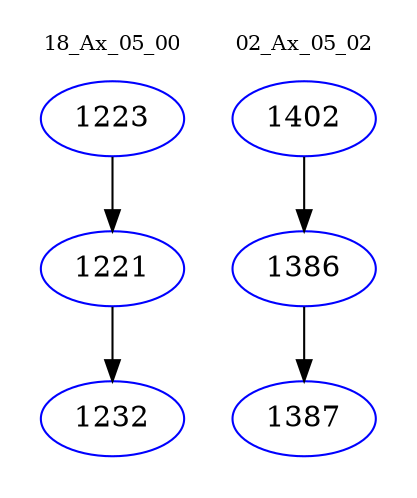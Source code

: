 digraph{
subgraph cluster_0 {
color = white
label = "18_Ax_05_00";
fontsize=10;
T0_1223 [label="1223", color="blue"]
T0_1223 -> T0_1221 [color="black"]
T0_1221 [label="1221", color="blue"]
T0_1221 -> T0_1232 [color="black"]
T0_1232 [label="1232", color="blue"]
}
subgraph cluster_1 {
color = white
label = "02_Ax_05_02";
fontsize=10;
T1_1402 [label="1402", color="blue"]
T1_1402 -> T1_1386 [color="black"]
T1_1386 [label="1386", color="blue"]
T1_1386 -> T1_1387 [color="black"]
T1_1387 [label="1387", color="blue"]
}
}
